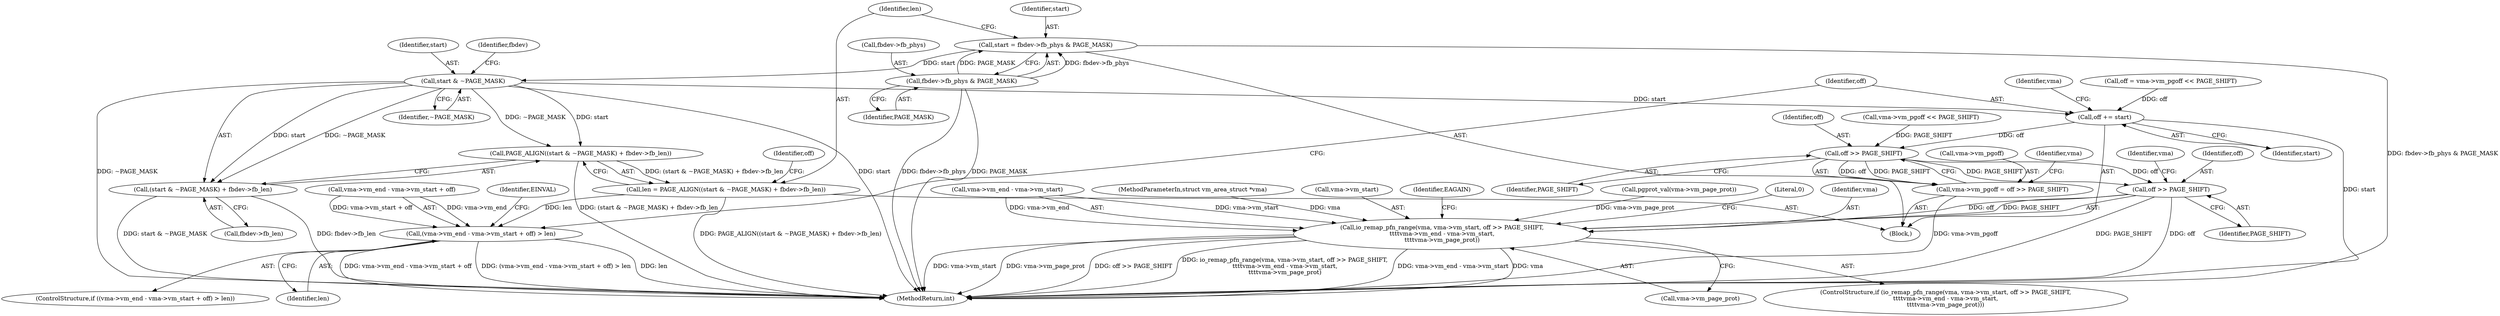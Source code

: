 digraph "1_linux_7314e613d5ff9f0934f7a0f74ed7973b903315d1_0@del" {
"1000139" [label="(Call,start & ~PAGE_MASK)"];
"1000128" [label="(Call,start = fbdev->fb_phys & PAGE_MASK)"];
"1000130" [label="(Call,fbdev->fb_phys & PAGE_MASK)"];
"1000137" [label="(Call,PAGE_ALIGN((start & ~PAGE_MASK) + fbdev->fb_len))"];
"1000135" [label="(Call,len = PAGE_ALIGN((start & ~PAGE_MASK) + fbdev->fb_len))"];
"1000153" [label="(Call,(vma->vm_end - vma->vm_start + off) > len)"];
"1000138" [label="(Call,(start & ~PAGE_MASK) + fbdev->fb_len)"];
"1000168" [label="(Call,off += start)"];
"1000175" [label="(Call,off >> PAGE_SHIFT)"];
"1000171" [label="(Call,vma->vm_pgoff = off >> PAGE_SHIFT)"];
"1000200" [label="(Call,off >> PAGE_SHIFT)"];
"1000195" [label="(Call,io_remap_pfn_range(vma, vma->vm_start, off >> PAGE_SHIFT,\n\t\t\t\tvma->vm_end - vma->vm_start,\n\t\t\t\tvma->vm_page_prot))"];
"1000187" [label="(Call,pgprot_val(vma->vm_page_prot))"];
"1000173" [label="(Identifier,vma)"];
"1000145" [label="(Call,off = vma->vm_pgoff << PAGE_SHIFT)"];
"1000131" [label="(Call,fbdev->fb_phys)"];
"1000201" [label="(Identifier,off)"];
"1000169" [label="(Identifier,off)"];
"1000176" [label="(Identifier,off)"];
"1000163" [label="(Identifier,len)"];
"1000128" [label="(Call,start = fbdev->fb_phys & PAGE_MASK)"];
"1000219" [label="(MethodReturn,int)"];
"1000130" [label="(Call,fbdev->fb_phys & PAGE_MASK)"];
"1000170" [label="(Identifier,start)"];
"1000202" [label="(Identifier,PAGE_SHIFT)"];
"1000218" [label="(Literal,0)"];
"1000168" [label="(Call,off += start)"];
"1000138" [label="(Call,(start & ~PAGE_MASK) + fbdev->fb_len)"];
"1000129" [label="(Identifier,start)"];
"1000172" [label="(Call,vma->vm_pgoff)"];
"1000205" [label="(Identifier,vma)"];
"1000153" [label="(Call,(vma->vm_end - vma->vm_start + off) > len)"];
"1000175" [label="(Call,off >> PAGE_SHIFT)"];
"1000196" [label="(Identifier,vma)"];
"1000195" [label="(Call,io_remap_pfn_range(vma, vma->vm_start, off >> PAGE_SHIFT,\n\t\t\t\tvma->vm_end - vma->vm_start,\n\t\t\t\tvma->vm_page_prot))"];
"1000171" [label="(Call,vma->vm_pgoff = off >> PAGE_SHIFT)"];
"1000140" [label="(Identifier,start)"];
"1000134" [label="(Identifier,PAGE_MASK)"];
"1000136" [label="(Identifier,len)"];
"1000147" [label="(Call,vma->vm_pgoff << PAGE_SHIFT)"];
"1000200" [label="(Call,off >> PAGE_SHIFT)"];
"1000167" [label="(Identifier,EINVAL)"];
"1000137" [label="(Call,PAGE_ALIGN((start & ~PAGE_MASK) + fbdev->fb_len))"];
"1000141" [label="(Identifier,~PAGE_MASK)"];
"1000203" [label="(Call,vma->vm_end - vma->vm_start)"];
"1000103" [label="(MethodParameterIn,struct vm_area_struct *vma)"];
"1000142" [label="(Call,fbdev->fb_len)"];
"1000154" [label="(Call,vma->vm_end - vma->vm_start + off)"];
"1000180" [label="(Identifier,vma)"];
"1000194" [label="(ControlStructure,if (io_remap_pfn_range(vma, vma->vm_start, off >> PAGE_SHIFT,\n\t\t\t\tvma->vm_end - vma->vm_start,\n\t\t\t\tvma->vm_page_prot)))"];
"1000152" [label="(ControlStructure,if ((vma->vm_end - vma->vm_start + off) > len))"];
"1000104" [label="(Block,)"];
"1000139" [label="(Call,start & ~PAGE_MASK)"];
"1000197" [label="(Call,vma->vm_start)"];
"1000135" [label="(Call,len = PAGE_ALIGN((start & ~PAGE_MASK) + fbdev->fb_len))"];
"1000210" [label="(Call,vma->vm_page_prot)"];
"1000177" [label="(Identifier,PAGE_SHIFT)"];
"1000146" [label="(Identifier,off)"];
"1000143" [label="(Identifier,fbdev)"];
"1000216" [label="(Identifier,EAGAIN)"];
"1000139" -> "1000138"  [label="AST: "];
"1000139" -> "1000141"  [label="CFG: "];
"1000140" -> "1000139"  [label="AST: "];
"1000141" -> "1000139"  [label="AST: "];
"1000143" -> "1000139"  [label="CFG: "];
"1000139" -> "1000219"  [label="DDG: ~PAGE_MASK"];
"1000139" -> "1000219"  [label="DDG: start"];
"1000139" -> "1000137"  [label="DDG: start"];
"1000139" -> "1000137"  [label="DDG: ~PAGE_MASK"];
"1000139" -> "1000138"  [label="DDG: start"];
"1000139" -> "1000138"  [label="DDG: ~PAGE_MASK"];
"1000128" -> "1000139"  [label="DDG: start"];
"1000139" -> "1000168"  [label="DDG: start"];
"1000128" -> "1000104"  [label="AST: "];
"1000128" -> "1000130"  [label="CFG: "];
"1000129" -> "1000128"  [label="AST: "];
"1000130" -> "1000128"  [label="AST: "];
"1000136" -> "1000128"  [label="CFG: "];
"1000128" -> "1000219"  [label="DDG: fbdev->fb_phys & PAGE_MASK"];
"1000130" -> "1000128"  [label="DDG: fbdev->fb_phys"];
"1000130" -> "1000128"  [label="DDG: PAGE_MASK"];
"1000130" -> "1000134"  [label="CFG: "];
"1000131" -> "1000130"  [label="AST: "];
"1000134" -> "1000130"  [label="AST: "];
"1000130" -> "1000219"  [label="DDG: PAGE_MASK"];
"1000130" -> "1000219"  [label="DDG: fbdev->fb_phys"];
"1000137" -> "1000135"  [label="AST: "];
"1000137" -> "1000138"  [label="CFG: "];
"1000138" -> "1000137"  [label="AST: "];
"1000135" -> "1000137"  [label="CFG: "];
"1000137" -> "1000219"  [label="DDG: (start & ~PAGE_MASK) + fbdev->fb_len"];
"1000137" -> "1000135"  [label="DDG: (start & ~PAGE_MASK) + fbdev->fb_len"];
"1000135" -> "1000104"  [label="AST: "];
"1000136" -> "1000135"  [label="AST: "];
"1000146" -> "1000135"  [label="CFG: "];
"1000135" -> "1000219"  [label="DDG: PAGE_ALIGN((start & ~PAGE_MASK) + fbdev->fb_len)"];
"1000135" -> "1000153"  [label="DDG: len"];
"1000153" -> "1000152"  [label="AST: "];
"1000153" -> "1000163"  [label="CFG: "];
"1000154" -> "1000153"  [label="AST: "];
"1000163" -> "1000153"  [label="AST: "];
"1000167" -> "1000153"  [label="CFG: "];
"1000169" -> "1000153"  [label="CFG: "];
"1000153" -> "1000219"  [label="DDG: vma->vm_end - vma->vm_start + off"];
"1000153" -> "1000219"  [label="DDG: (vma->vm_end - vma->vm_start + off) > len"];
"1000153" -> "1000219"  [label="DDG: len"];
"1000154" -> "1000153"  [label="DDG: vma->vm_end"];
"1000154" -> "1000153"  [label="DDG: vma->vm_start + off"];
"1000138" -> "1000142"  [label="CFG: "];
"1000142" -> "1000138"  [label="AST: "];
"1000138" -> "1000219"  [label="DDG: fbdev->fb_len"];
"1000138" -> "1000219"  [label="DDG: start & ~PAGE_MASK"];
"1000168" -> "1000104"  [label="AST: "];
"1000168" -> "1000170"  [label="CFG: "];
"1000169" -> "1000168"  [label="AST: "];
"1000170" -> "1000168"  [label="AST: "];
"1000173" -> "1000168"  [label="CFG: "];
"1000168" -> "1000219"  [label="DDG: start"];
"1000145" -> "1000168"  [label="DDG: off"];
"1000168" -> "1000175"  [label="DDG: off"];
"1000175" -> "1000171"  [label="AST: "];
"1000175" -> "1000177"  [label="CFG: "];
"1000176" -> "1000175"  [label="AST: "];
"1000177" -> "1000175"  [label="AST: "];
"1000171" -> "1000175"  [label="CFG: "];
"1000175" -> "1000171"  [label="DDG: off"];
"1000175" -> "1000171"  [label="DDG: PAGE_SHIFT"];
"1000147" -> "1000175"  [label="DDG: PAGE_SHIFT"];
"1000175" -> "1000200"  [label="DDG: off"];
"1000175" -> "1000200"  [label="DDG: PAGE_SHIFT"];
"1000171" -> "1000104"  [label="AST: "];
"1000172" -> "1000171"  [label="AST: "];
"1000180" -> "1000171"  [label="CFG: "];
"1000171" -> "1000219"  [label="DDG: vma->vm_pgoff"];
"1000200" -> "1000195"  [label="AST: "];
"1000200" -> "1000202"  [label="CFG: "];
"1000201" -> "1000200"  [label="AST: "];
"1000202" -> "1000200"  [label="AST: "];
"1000205" -> "1000200"  [label="CFG: "];
"1000200" -> "1000219"  [label="DDG: off"];
"1000200" -> "1000219"  [label="DDG: PAGE_SHIFT"];
"1000200" -> "1000195"  [label="DDG: off"];
"1000200" -> "1000195"  [label="DDG: PAGE_SHIFT"];
"1000195" -> "1000194"  [label="AST: "];
"1000195" -> "1000210"  [label="CFG: "];
"1000196" -> "1000195"  [label="AST: "];
"1000197" -> "1000195"  [label="AST: "];
"1000203" -> "1000195"  [label="AST: "];
"1000210" -> "1000195"  [label="AST: "];
"1000216" -> "1000195"  [label="CFG: "];
"1000218" -> "1000195"  [label="CFG: "];
"1000195" -> "1000219"  [label="DDG: vma->vm_start"];
"1000195" -> "1000219"  [label="DDG: vma->vm_page_prot"];
"1000195" -> "1000219"  [label="DDG: off >> PAGE_SHIFT"];
"1000195" -> "1000219"  [label="DDG: io_remap_pfn_range(vma, vma->vm_start, off >> PAGE_SHIFT,\n\t\t\t\tvma->vm_end - vma->vm_start,\n\t\t\t\tvma->vm_page_prot)"];
"1000195" -> "1000219"  [label="DDG: vma->vm_end - vma->vm_start"];
"1000195" -> "1000219"  [label="DDG: vma"];
"1000103" -> "1000195"  [label="DDG: vma"];
"1000203" -> "1000195"  [label="DDG: vma->vm_start"];
"1000203" -> "1000195"  [label="DDG: vma->vm_end"];
"1000187" -> "1000195"  [label="DDG: vma->vm_page_prot"];
}
